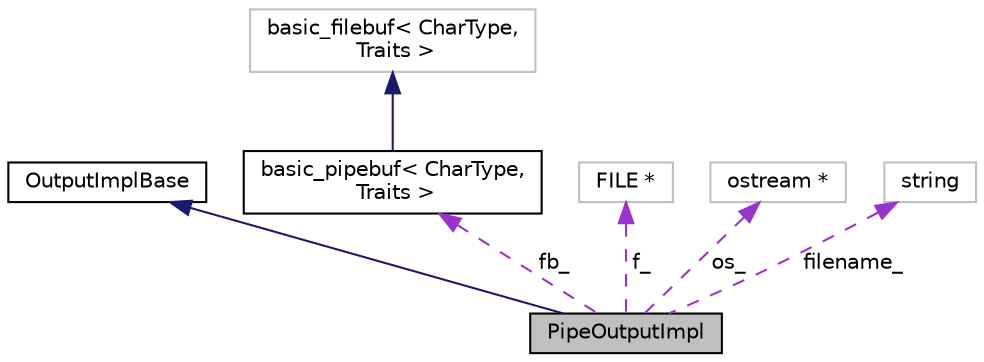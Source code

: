 digraph "PipeOutputImpl"
{
  edge [fontname="Helvetica",fontsize="10",labelfontname="Helvetica",labelfontsize="10"];
  node [fontname="Helvetica",fontsize="10",shape=record];
  Node2 [label="PipeOutputImpl",height=0.2,width=0.4,color="black", fillcolor="grey75", style="filled", fontcolor="black"];
  Node3 -> Node2 [dir="back",color="midnightblue",fontsize="10",style="solid",fontname="Helvetica"];
  Node3 [label="OutputImplBase",height=0.2,width=0.4,color="black", fillcolor="white", style="filled",URL="$classkaldi_1_1OutputImplBase.html"];
  Node4 -> Node2 [dir="back",color="darkorchid3",fontsize="10",style="dashed",label=" fb_" ,fontname="Helvetica"];
  Node4 [label="basic_pipebuf\< CharType,\l Traits \>",height=0.2,width=0.4,color="black", fillcolor="white", style="filled",URL="$classkaldi_1_1basic__pipebuf.html"];
  Node5 -> Node4 [dir="back",color="midnightblue",fontsize="10",style="solid",fontname="Helvetica"];
  Node5 [label="basic_filebuf\< CharType,\l Traits \>",height=0.2,width=0.4,color="grey75", fillcolor="white", style="filled"];
  Node6 -> Node2 [dir="back",color="darkorchid3",fontsize="10",style="dashed",label=" f_" ,fontname="Helvetica"];
  Node6 [label="FILE *",height=0.2,width=0.4,color="grey75", fillcolor="white", style="filled"];
  Node7 -> Node2 [dir="back",color="darkorchid3",fontsize="10",style="dashed",label=" os_" ,fontname="Helvetica"];
  Node7 [label="ostream *",height=0.2,width=0.4,color="grey75", fillcolor="white", style="filled"];
  Node8 -> Node2 [dir="back",color="darkorchid3",fontsize="10",style="dashed",label=" filename_" ,fontname="Helvetica"];
  Node8 [label="string",height=0.2,width=0.4,color="grey75", fillcolor="white", style="filled"];
}
